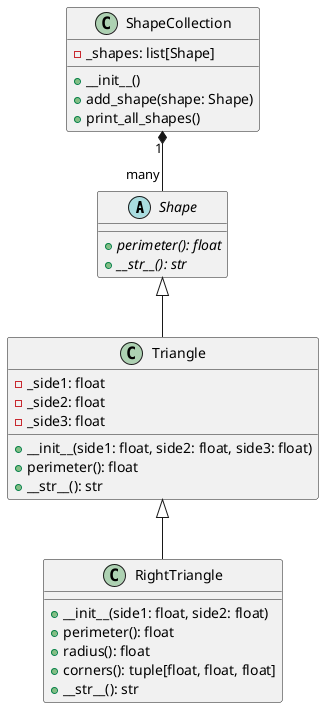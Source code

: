 @startuml UML
' Абстрактный класс Shape
abstract class Shape {
    + {abstract} perimeter(): float
    + {abstract} __str__(): str
}

' Класс Triangle
class Triangle {
    - _side1: float
    - _side2: float
    - _side3: float
    + __init__(side1: float, side2: float, side3: float)
    + perimeter(): float
    + __str__(): str
}

' Класс RightTriangle
class RightTriangle {
    + __init__(side1: float, side2: float)
    + perimeter(): float
    + radius(): float
    + corners(): tuple[float, float, float]
    + __str__(): str
}

' Класс ShapeCollection
class ShapeCollection {
    - _shapes: list[Shape]
    + __init__()
    + add_shape(shape: Shape)
    + print_all_shapes()
}

' Наследование
Shape <|-- Triangle
Triangle <|-- RightTriangle

' Композиция
ShapeCollection "1" *-- "many" Shape

@enduml